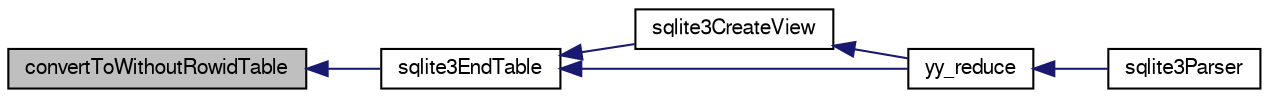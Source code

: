 digraph "convertToWithoutRowidTable"
{
  edge [fontname="FreeSans",fontsize="10",labelfontname="FreeSans",labelfontsize="10"];
  node [fontname="FreeSans",fontsize="10",shape=record];
  rankdir="LR";
  Node73704 [label="convertToWithoutRowidTable",height=0.2,width=0.4,color="black", fillcolor="grey75", style="filled", fontcolor="black"];
  Node73704 -> Node73705 [dir="back",color="midnightblue",fontsize="10",style="solid",fontname="FreeSans"];
  Node73705 [label="sqlite3EndTable",height=0.2,width=0.4,color="black", fillcolor="white", style="filled",URL="$sqlite3_8c.html#a7b5f2c66c0f0b6f819d970ca389768b0"];
  Node73705 -> Node73706 [dir="back",color="midnightblue",fontsize="10",style="solid",fontname="FreeSans"];
  Node73706 [label="sqlite3CreateView",height=0.2,width=0.4,color="black", fillcolor="white", style="filled",URL="$sqlite3_8c.html#a9d85cb00ff71dee5cd9a019503a6982e"];
  Node73706 -> Node73707 [dir="back",color="midnightblue",fontsize="10",style="solid",fontname="FreeSans"];
  Node73707 [label="yy_reduce",height=0.2,width=0.4,color="black", fillcolor="white", style="filled",URL="$sqlite3_8c.html#a7c419a9b25711c666a9a2449ef377f14"];
  Node73707 -> Node73708 [dir="back",color="midnightblue",fontsize="10",style="solid",fontname="FreeSans"];
  Node73708 [label="sqlite3Parser",height=0.2,width=0.4,color="black", fillcolor="white", style="filled",URL="$sqlite3_8c.html#a0327d71a5fabe0b6a343d78a2602e72a"];
  Node73705 -> Node73707 [dir="back",color="midnightblue",fontsize="10",style="solid",fontname="FreeSans"];
}
